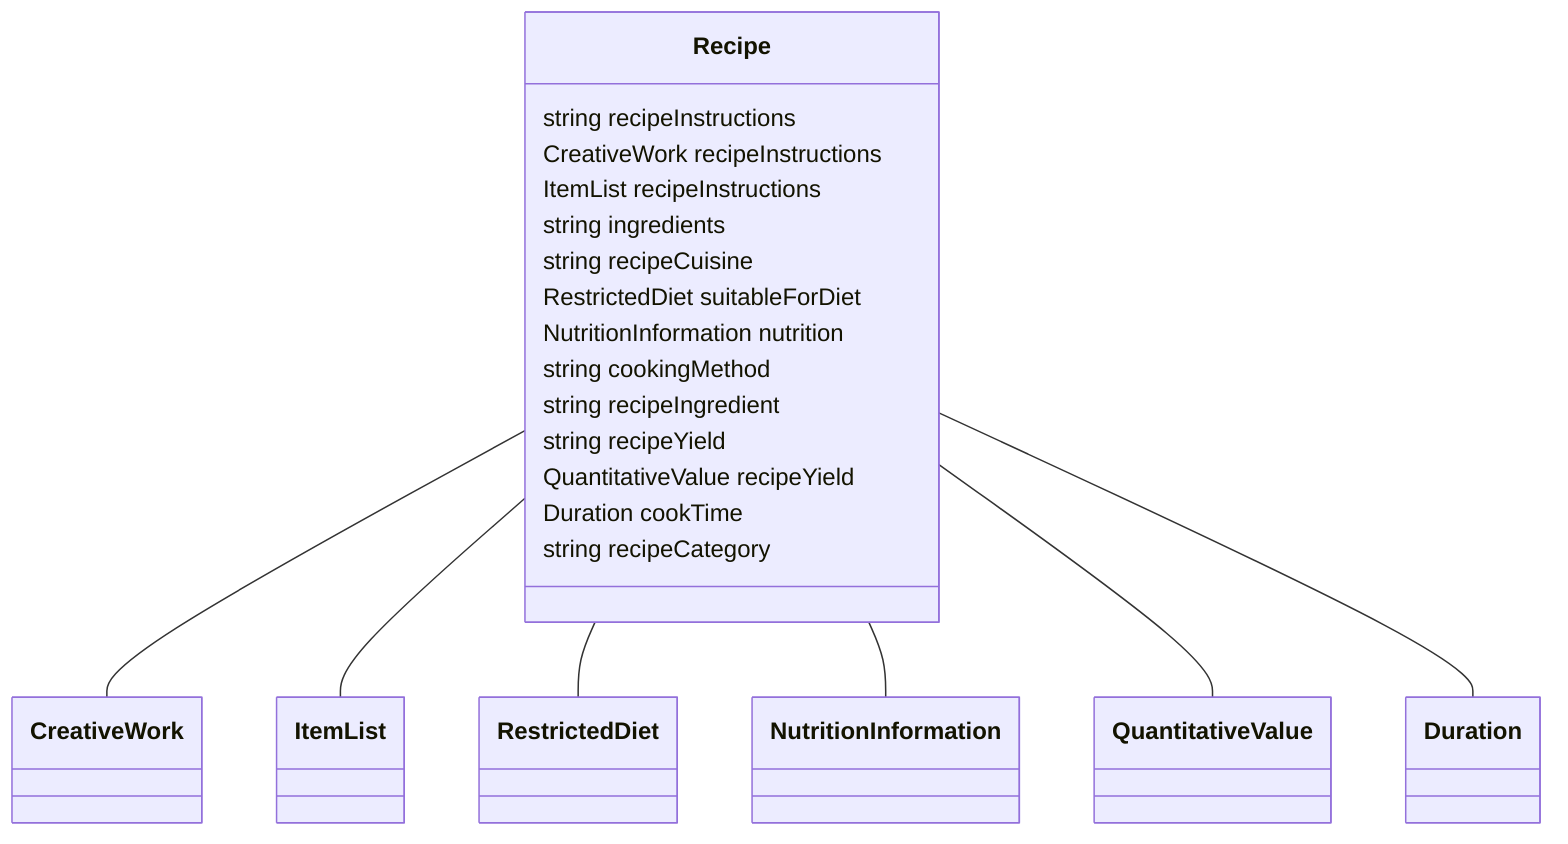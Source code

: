 classDiagram
  Recipe -- CreativeWork
  Recipe -- ItemList
  Recipe -- RestrictedDiet
  Recipe -- NutritionInformation
  Recipe -- QuantitativeValue
  Recipe -- Duration


class Recipe {

  string recipeInstructions
  CreativeWork recipeInstructions
  ItemList recipeInstructions
  string ingredients
  string recipeCuisine
  RestrictedDiet suitableForDiet
  NutritionInformation nutrition
  string cookingMethod
  string recipeIngredient
  string recipeYield
  QuantitativeValue recipeYield
  Duration cookTime
  string recipeCategory

 }